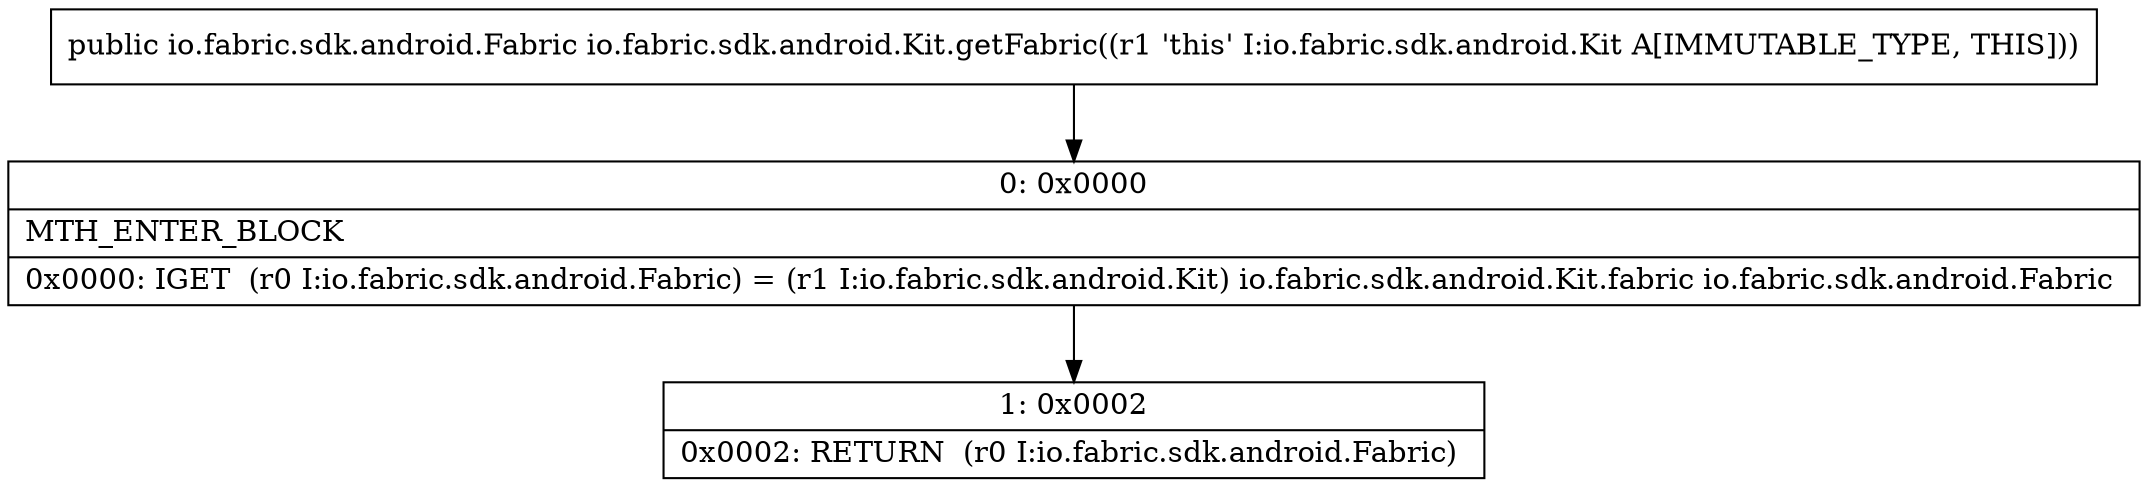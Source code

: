 digraph "CFG forio.fabric.sdk.android.Kit.getFabric()Lio\/fabric\/sdk\/android\/Fabric;" {
Node_0 [shape=record,label="{0\:\ 0x0000|MTH_ENTER_BLOCK\l|0x0000: IGET  (r0 I:io.fabric.sdk.android.Fabric) = (r1 I:io.fabric.sdk.android.Kit) io.fabric.sdk.android.Kit.fabric io.fabric.sdk.android.Fabric \l}"];
Node_1 [shape=record,label="{1\:\ 0x0002|0x0002: RETURN  (r0 I:io.fabric.sdk.android.Fabric) \l}"];
MethodNode[shape=record,label="{public io.fabric.sdk.android.Fabric io.fabric.sdk.android.Kit.getFabric((r1 'this' I:io.fabric.sdk.android.Kit A[IMMUTABLE_TYPE, THIS])) }"];
MethodNode -> Node_0;
Node_0 -> Node_1;
}

